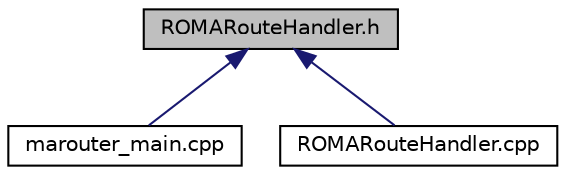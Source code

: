 digraph "ROMARouteHandler.h"
{
  edge [fontname="Helvetica",fontsize="10",labelfontname="Helvetica",labelfontsize="10"];
  node [fontname="Helvetica",fontsize="10",shape=record];
  Node31 [label="ROMARouteHandler.h",height=0.2,width=0.4,color="black", fillcolor="grey75", style="filled", fontcolor="black"];
  Node31 -> Node32 [dir="back",color="midnightblue",fontsize="10",style="solid",fontname="Helvetica"];
  Node32 [label="marouter_main.cpp",height=0.2,width=0.4,color="black", fillcolor="white", style="filled",URL="$df/ddb/marouter__main_8cpp.html"];
  Node31 -> Node33 [dir="back",color="midnightblue",fontsize="10",style="solid",fontname="Helvetica"];
  Node33 [label="ROMARouteHandler.cpp",height=0.2,width=0.4,color="black", fillcolor="white", style="filled",URL="$dd/ddf/_r_o_m_a_route_handler_8cpp.html"];
}
